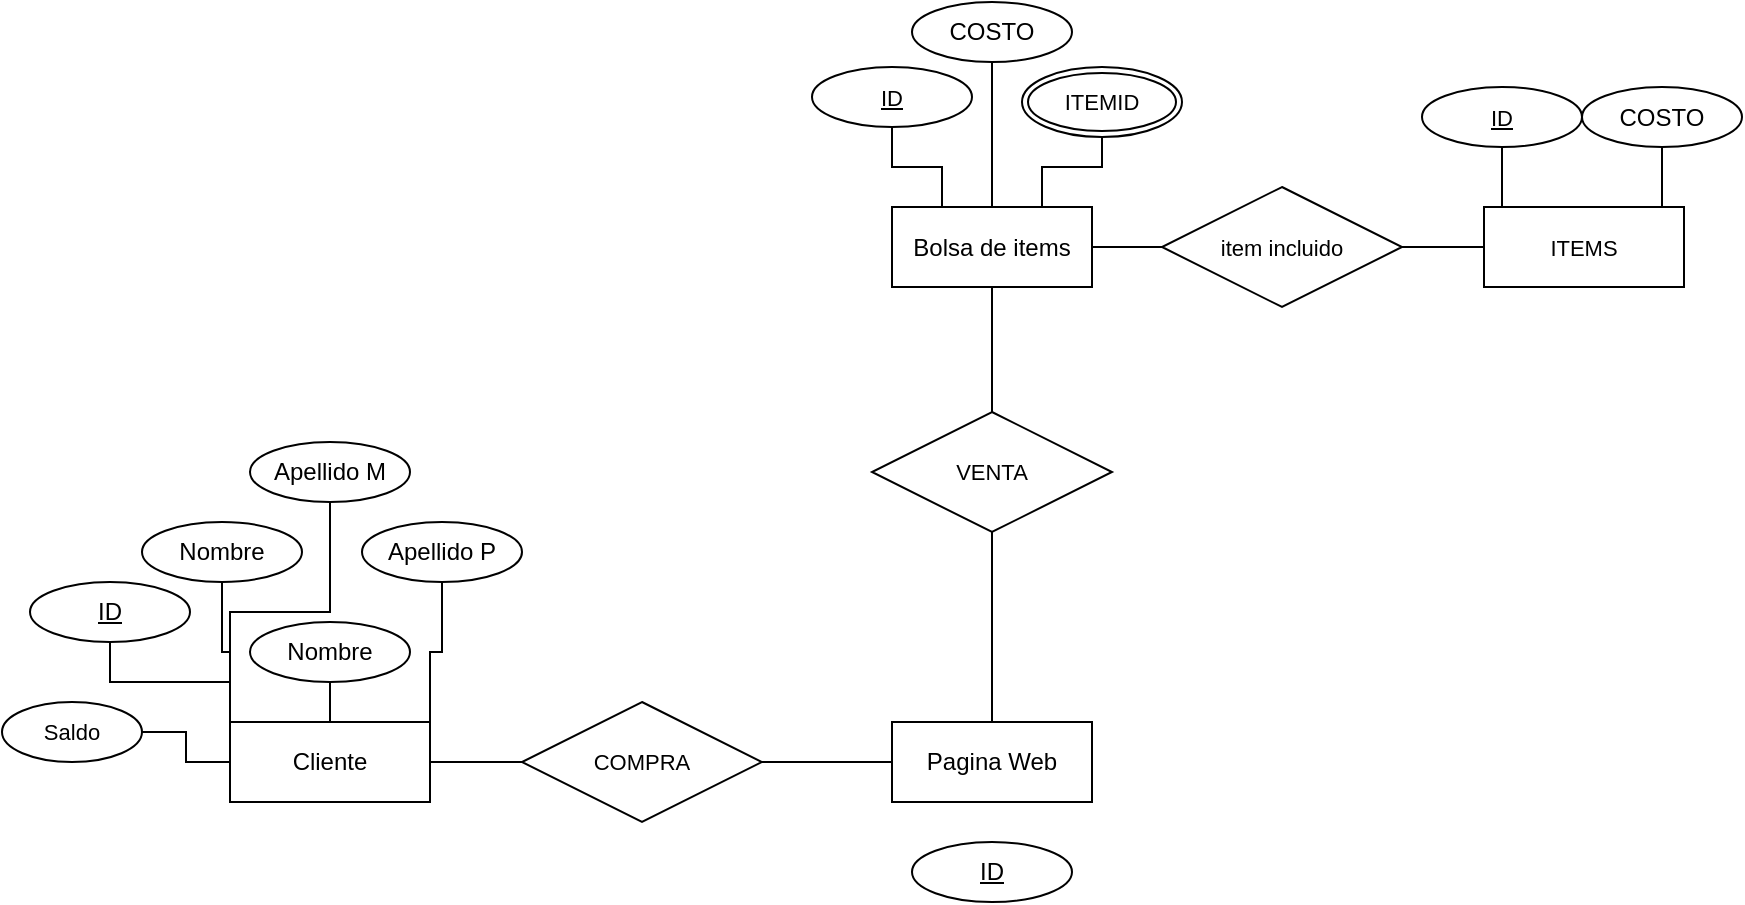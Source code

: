 <mxfile version="21.1.4" type="github">
  <diagram name="Página-1" id="mamEmthqfWYG_xrEfyOM">
    <mxGraphModel dx="1035" dy="532" grid="1" gridSize="10" guides="1" tooltips="1" connect="1" arrows="1" fold="1" page="1" pageScale="1" pageWidth="827" pageHeight="1169" math="0" shadow="0">
      <root>
        <mxCell id="0" />
        <mxCell id="1" parent="0" />
        <mxCell id="KML4cwTxexPrMx549HIO-12" value="ID" style="ellipse;whiteSpace=wrap;html=1;align=center;fontStyle=4;" parent="1" vertex="1">
          <mxGeometry x="34" y="410" width="80" height="30" as="geometry" />
        </mxCell>
        <mxCell id="KML4cwTxexPrMx549HIO-13" value="Nombre" style="ellipse;whiteSpace=wrap;html=1;align=center;" parent="1" vertex="1">
          <mxGeometry x="144" y="430" width="80" height="30" as="geometry" />
        </mxCell>
        <mxCell id="kUOUK49ymLt-0AVbDmbW-23" style="edgeStyle=orthogonalEdgeStyle;shape=connector;rounded=0;orthogonalLoop=1;jettySize=auto;html=1;exitX=0.5;exitY=0;exitDx=0;exitDy=0;entryX=0.5;entryY=1;entryDx=0;entryDy=0;labelBackgroundColor=default;strokeColor=default;fontFamily=Helvetica;fontSize=11;fontColor=default;endArrow=none;endFill=0;" edge="1" parent="1" source="KML4cwTxexPrMx549HIO-15" target="kUOUK49ymLt-0AVbDmbW-21">
          <mxGeometry relative="1" as="geometry" />
        </mxCell>
        <mxCell id="KML4cwTxexPrMx549HIO-15" value="Pagina Web" style="whiteSpace=wrap;html=1;align=center;" parent="1" vertex="1">
          <mxGeometry x="465" y="480" width="100" height="40" as="geometry" />
        </mxCell>
        <mxCell id="kUOUK49ymLt-0AVbDmbW-14" style="edgeStyle=orthogonalEdgeStyle;shape=connector;rounded=0;orthogonalLoop=1;jettySize=auto;html=1;exitX=0.25;exitY=0;exitDx=0;exitDy=0;entryX=0.5;entryY=1;entryDx=0;entryDy=0;labelBackgroundColor=default;strokeColor=default;fontFamily=Helvetica;fontSize=11;fontColor=default;endArrow=none;endFill=0;" edge="1" parent="1" source="KML4cwTxexPrMx549HIO-17" target="kUOUK49ymLt-0AVbDmbW-11">
          <mxGeometry relative="1" as="geometry" />
        </mxCell>
        <mxCell id="kUOUK49ymLt-0AVbDmbW-15" style="edgeStyle=orthogonalEdgeStyle;shape=connector;rounded=0;orthogonalLoop=1;jettySize=auto;html=1;exitX=0.75;exitY=0;exitDx=0;exitDy=0;entryX=0.5;entryY=1;entryDx=0;entryDy=0;labelBackgroundColor=default;strokeColor=default;fontFamily=Helvetica;fontSize=11;fontColor=default;endArrow=none;endFill=0;" edge="1" parent="1" source="KML4cwTxexPrMx549HIO-17" target="kUOUK49ymLt-0AVbDmbW-13">
          <mxGeometry relative="1" as="geometry" />
        </mxCell>
        <mxCell id="kUOUK49ymLt-0AVbDmbW-27" style="edgeStyle=orthogonalEdgeStyle;shape=connector;rounded=0;orthogonalLoop=1;jettySize=auto;html=1;exitX=0.5;exitY=0;exitDx=0;exitDy=0;entryX=0.5;entryY=1;entryDx=0;entryDy=0;labelBackgroundColor=default;strokeColor=default;fontFamily=Helvetica;fontSize=11;fontColor=default;endArrow=none;endFill=0;" edge="1" parent="1" source="KML4cwTxexPrMx549HIO-17" target="kUOUK49ymLt-0AVbDmbW-26">
          <mxGeometry relative="1" as="geometry" />
        </mxCell>
        <mxCell id="kUOUK49ymLt-0AVbDmbW-29" style="edgeStyle=orthogonalEdgeStyle;shape=connector;rounded=0;orthogonalLoop=1;jettySize=auto;html=1;exitX=1;exitY=0.5;exitDx=0;exitDy=0;entryX=0;entryY=0.5;entryDx=0;entryDy=0;labelBackgroundColor=default;strokeColor=default;fontFamily=Helvetica;fontSize=11;fontColor=default;endArrow=none;endFill=0;" edge="1" parent="1" source="KML4cwTxexPrMx549HIO-17" target="kUOUK49ymLt-0AVbDmbW-28">
          <mxGeometry relative="1" as="geometry" />
        </mxCell>
        <mxCell id="KML4cwTxexPrMx549HIO-17" value="Bolsa de items" style="whiteSpace=wrap;html=1;align=center;" parent="1" vertex="1">
          <mxGeometry x="465" y="222.5" width="100" height="40" as="geometry" />
        </mxCell>
        <mxCell id="KML4cwTxexPrMx549HIO-28" style="edgeStyle=orthogonalEdgeStyle;rounded=0;orthogonalLoop=1;jettySize=auto;html=1;exitX=0;exitY=0;exitDx=0;exitDy=0;entryX=0.5;entryY=1;entryDx=0;entryDy=0;endArrow=none;endFill=0;" parent="1" source="KML4cwTxexPrMx549HIO-26" target="KML4cwTxexPrMx549HIO-12" edge="1">
          <mxGeometry relative="1" as="geometry" />
        </mxCell>
        <mxCell id="KML4cwTxexPrMx549HIO-29" style="edgeStyle=orthogonalEdgeStyle;rounded=0;orthogonalLoop=1;jettySize=auto;html=1;exitX=0.5;exitY=0;exitDx=0;exitDy=0;entryX=0.5;entryY=1;entryDx=0;entryDy=0;endArrow=none;endFill=0;" parent="1" source="KML4cwTxexPrMx549HIO-26" target="KML4cwTxexPrMx549HIO-13" edge="1">
          <mxGeometry relative="1" as="geometry" />
        </mxCell>
        <mxCell id="KML4cwTxexPrMx549HIO-43" style="edgeStyle=orthogonalEdgeStyle;shape=connector;rounded=0;orthogonalLoop=1;jettySize=auto;html=1;exitX=0;exitY=0;exitDx=0;exitDy=0;entryX=0.5;entryY=1;entryDx=0;entryDy=0;labelBackgroundColor=default;strokeColor=default;fontFamily=Helvetica;fontSize=11;fontColor=default;endArrow=none;endFill=0;" parent="1" source="KML4cwTxexPrMx549HIO-26" target="KML4cwTxexPrMx549HIO-40" edge="1">
          <mxGeometry relative="1" as="geometry" />
        </mxCell>
        <mxCell id="KML4cwTxexPrMx549HIO-44" style="edgeStyle=orthogonalEdgeStyle;shape=connector;rounded=0;orthogonalLoop=1;jettySize=auto;html=1;exitX=1;exitY=0;exitDx=0;exitDy=0;entryX=0.5;entryY=1;entryDx=0;entryDy=0;labelBackgroundColor=default;strokeColor=default;fontFamily=Helvetica;fontSize=11;fontColor=default;endArrow=none;endFill=0;" parent="1" source="KML4cwTxexPrMx549HIO-26" target="KML4cwTxexPrMx549HIO-41" edge="1">
          <mxGeometry relative="1" as="geometry" />
        </mxCell>
        <mxCell id="kUOUK49ymLt-0AVbDmbW-1" style="edgeStyle=orthogonalEdgeStyle;shape=connector;rounded=0;orthogonalLoop=1;jettySize=auto;html=1;exitX=0;exitY=0.5;exitDx=0;exitDy=0;entryX=1;entryY=0.5;entryDx=0;entryDy=0;labelBackgroundColor=default;strokeColor=default;fontFamily=Helvetica;fontSize=11;fontColor=default;endArrow=none;endFill=0;" edge="1" parent="1" source="KML4cwTxexPrMx549HIO-26" target="KML4cwTxexPrMx549HIO-33">
          <mxGeometry relative="1" as="geometry" />
        </mxCell>
        <mxCell id="kUOUK49ymLt-0AVbDmbW-2" style="shape=connector;rounded=0;orthogonalLoop=1;jettySize=auto;html=1;exitX=0;exitY=0;exitDx=0;exitDy=0;entryX=0.5;entryY=1;entryDx=0;entryDy=0;labelBackgroundColor=default;strokeColor=default;fontFamily=Helvetica;fontSize=11;fontColor=default;endArrow=none;endFill=0;edgeStyle=orthogonalEdgeStyle;" edge="1" parent="1" source="KML4cwTxexPrMx549HIO-26" target="KML4cwTxexPrMx549HIO-38">
          <mxGeometry relative="1" as="geometry" />
        </mxCell>
        <mxCell id="kUOUK49ymLt-0AVbDmbW-19" style="edgeStyle=orthogonalEdgeStyle;shape=connector;rounded=0;orthogonalLoop=1;jettySize=auto;html=1;exitX=1;exitY=0.5;exitDx=0;exitDy=0;entryX=0;entryY=0.5;entryDx=0;entryDy=0;labelBackgroundColor=default;strokeColor=default;fontFamily=Helvetica;fontSize=11;fontColor=default;endArrow=none;endFill=0;" edge="1" parent="1" source="KML4cwTxexPrMx549HIO-26" target="kUOUK49ymLt-0AVbDmbW-17">
          <mxGeometry relative="1" as="geometry" />
        </mxCell>
        <mxCell id="KML4cwTxexPrMx549HIO-26" value="Cliente" style="whiteSpace=wrap;html=1;align=center;" parent="1" vertex="1">
          <mxGeometry x="134" y="480" width="100" height="40" as="geometry" />
        </mxCell>
        <mxCell id="KML4cwTxexPrMx549HIO-33" value="Saldo" style="ellipse;whiteSpace=wrap;html=1;align=center;strokeColor=default;fontFamily=Helvetica;fontSize=11;fontColor=default;fillColor=default;" parent="1" vertex="1">
          <mxGeometry x="20" y="470" width="70" height="30" as="geometry" />
        </mxCell>
        <mxCell id="KML4cwTxexPrMx549HIO-38" value="Apellido M" style="ellipse;whiteSpace=wrap;html=1;align=center;" parent="1" vertex="1">
          <mxGeometry x="144" y="340" width="80" height="30" as="geometry" />
        </mxCell>
        <mxCell id="KML4cwTxexPrMx549HIO-40" value="Nombre" style="ellipse;whiteSpace=wrap;html=1;align=center;" parent="1" vertex="1">
          <mxGeometry x="90" y="380" width="80" height="30" as="geometry" />
        </mxCell>
        <mxCell id="KML4cwTxexPrMx549HIO-41" value="Apellido P" style="ellipse;whiteSpace=wrap;html=1;align=center;" parent="1" vertex="1">
          <mxGeometry x="200" y="380" width="80" height="30" as="geometry" />
        </mxCell>
        <mxCell id="kUOUK49ymLt-0AVbDmbW-9" style="edgeStyle=orthogonalEdgeStyle;shape=connector;rounded=0;orthogonalLoop=1;jettySize=auto;html=1;exitX=0;exitY=0;exitDx=0;exitDy=0;entryX=0.5;entryY=1;entryDx=0;entryDy=0;labelBackgroundColor=default;strokeColor=default;fontFamily=Helvetica;fontSize=11;fontColor=default;endArrow=none;endFill=0;" edge="1" parent="1" source="kUOUK49ymLt-0AVbDmbW-6" target="kUOUK49ymLt-0AVbDmbW-7">
          <mxGeometry relative="1" as="geometry" />
        </mxCell>
        <mxCell id="kUOUK49ymLt-0AVbDmbW-10" style="edgeStyle=orthogonalEdgeStyle;shape=connector;rounded=0;orthogonalLoop=1;jettySize=auto;html=1;exitX=1;exitY=0;exitDx=0;exitDy=0;entryX=0.5;entryY=1;entryDx=0;entryDy=0;labelBackgroundColor=default;strokeColor=default;fontFamily=Helvetica;fontSize=11;fontColor=default;endArrow=none;endFill=0;" edge="1" parent="1" source="kUOUK49ymLt-0AVbDmbW-6" target="kUOUK49ymLt-0AVbDmbW-8">
          <mxGeometry relative="1" as="geometry" />
        </mxCell>
        <mxCell id="kUOUK49ymLt-0AVbDmbW-6" value="ITEMS" style="whiteSpace=wrap;html=1;align=center;fontFamily=Helvetica;fontSize=11;fontColor=default;" vertex="1" parent="1">
          <mxGeometry x="761" y="222.5" width="100" height="40" as="geometry" />
        </mxCell>
        <mxCell id="kUOUK49ymLt-0AVbDmbW-7" value="ID" style="ellipse;whiteSpace=wrap;html=1;align=center;fontStyle=4;fontFamily=Helvetica;fontSize=11;fontColor=default;" vertex="1" parent="1">
          <mxGeometry x="730" y="162.5" width="80" height="30" as="geometry" />
        </mxCell>
        <mxCell id="kUOUK49ymLt-0AVbDmbW-8" value="COSTO" style="ellipse;whiteSpace=wrap;html=1;align=center;" vertex="1" parent="1">
          <mxGeometry x="810" y="162.5" width="80" height="30" as="geometry" />
        </mxCell>
        <mxCell id="kUOUK49ymLt-0AVbDmbW-11" value="ID" style="ellipse;whiteSpace=wrap;html=1;align=center;fontStyle=4;fontFamily=Helvetica;fontSize=11;fontColor=default;" vertex="1" parent="1">
          <mxGeometry x="425" y="152.5" width="80" height="30" as="geometry" />
        </mxCell>
        <mxCell id="kUOUK49ymLt-0AVbDmbW-13" value="ITEMID" style="ellipse;shape=doubleEllipse;margin=3;whiteSpace=wrap;html=1;align=center;strokeColor=default;fontFamily=Helvetica;fontSize=11;fontColor=default;fillColor=default;" vertex="1" parent="1">
          <mxGeometry x="530" y="152.5" width="80" height="35" as="geometry" />
        </mxCell>
        <mxCell id="kUOUK49ymLt-0AVbDmbW-20" style="edgeStyle=orthogonalEdgeStyle;shape=connector;rounded=0;orthogonalLoop=1;jettySize=auto;html=1;exitX=1;exitY=0.5;exitDx=0;exitDy=0;entryX=0;entryY=0.5;entryDx=0;entryDy=0;labelBackgroundColor=default;strokeColor=default;fontFamily=Helvetica;fontSize=11;fontColor=default;endArrow=none;endFill=0;" edge="1" parent="1" source="kUOUK49ymLt-0AVbDmbW-17" target="KML4cwTxexPrMx549HIO-15">
          <mxGeometry relative="1" as="geometry" />
        </mxCell>
        <mxCell id="kUOUK49ymLt-0AVbDmbW-17" value="COMPRA" style="shape=rhombus;perimeter=rhombusPerimeter;whiteSpace=wrap;html=1;align=center;strokeColor=default;fontFamily=Helvetica;fontSize=11;fontColor=default;fillColor=default;" vertex="1" parent="1">
          <mxGeometry x="280" y="470" width="120" height="60" as="geometry" />
        </mxCell>
        <mxCell id="kUOUK49ymLt-0AVbDmbW-22" style="edgeStyle=orthogonalEdgeStyle;shape=connector;rounded=0;orthogonalLoop=1;jettySize=auto;html=1;exitX=0.5;exitY=0;exitDx=0;exitDy=0;entryX=0.5;entryY=1;entryDx=0;entryDy=0;labelBackgroundColor=default;strokeColor=default;fontFamily=Helvetica;fontSize=11;fontColor=default;endArrow=none;endFill=0;" edge="1" parent="1" source="kUOUK49ymLt-0AVbDmbW-21" target="KML4cwTxexPrMx549HIO-17">
          <mxGeometry relative="1" as="geometry" />
        </mxCell>
        <mxCell id="kUOUK49ymLt-0AVbDmbW-21" value="VENTA" style="shape=rhombus;perimeter=rhombusPerimeter;whiteSpace=wrap;html=1;align=center;strokeColor=default;fontFamily=Helvetica;fontSize=11;fontColor=default;fillColor=default;" vertex="1" parent="1">
          <mxGeometry x="455" y="325" width="120" height="60" as="geometry" />
        </mxCell>
        <mxCell id="kUOUK49ymLt-0AVbDmbW-25" value="ID" style="ellipse;whiteSpace=wrap;html=1;align=center;fontStyle=4;" vertex="1" parent="1">
          <mxGeometry x="475" y="540" width="80" height="30" as="geometry" />
        </mxCell>
        <mxCell id="kUOUK49ymLt-0AVbDmbW-26" value="COSTO" style="ellipse;whiteSpace=wrap;html=1;align=center;" vertex="1" parent="1">
          <mxGeometry x="475" y="120" width="80" height="30" as="geometry" />
        </mxCell>
        <mxCell id="kUOUK49ymLt-0AVbDmbW-30" style="edgeStyle=orthogonalEdgeStyle;shape=connector;rounded=0;orthogonalLoop=1;jettySize=auto;html=1;exitX=1;exitY=0.5;exitDx=0;exitDy=0;entryX=0;entryY=0.5;entryDx=0;entryDy=0;labelBackgroundColor=default;strokeColor=default;fontFamily=Helvetica;fontSize=11;fontColor=default;endArrow=none;endFill=0;" edge="1" parent="1" source="kUOUK49ymLt-0AVbDmbW-28" target="kUOUK49ymLt-0AVbDmbW-6">
          <mxGeometry relative="1" as="geometry" />
        </mxCell>
        <mxCell id="kUOUK49ymLt-0AVbDmbW-28" value="item incluido" style="shape=rhombus;perimeter=rhombusPerimeter;whiteSpace=wrap;html=1;align=center;strokeColor=default;fontFamily=Helvetica;fontSize=11;fontColor=default;fillColor=default;" vertex="1" parent="1">
          <mxGeometry x="600" y="212.5" width="120" height="60" as="geometry" />
        </mxCell>
      </root>
    </mxGraphModel>
  </diagram>
</mxfile>
